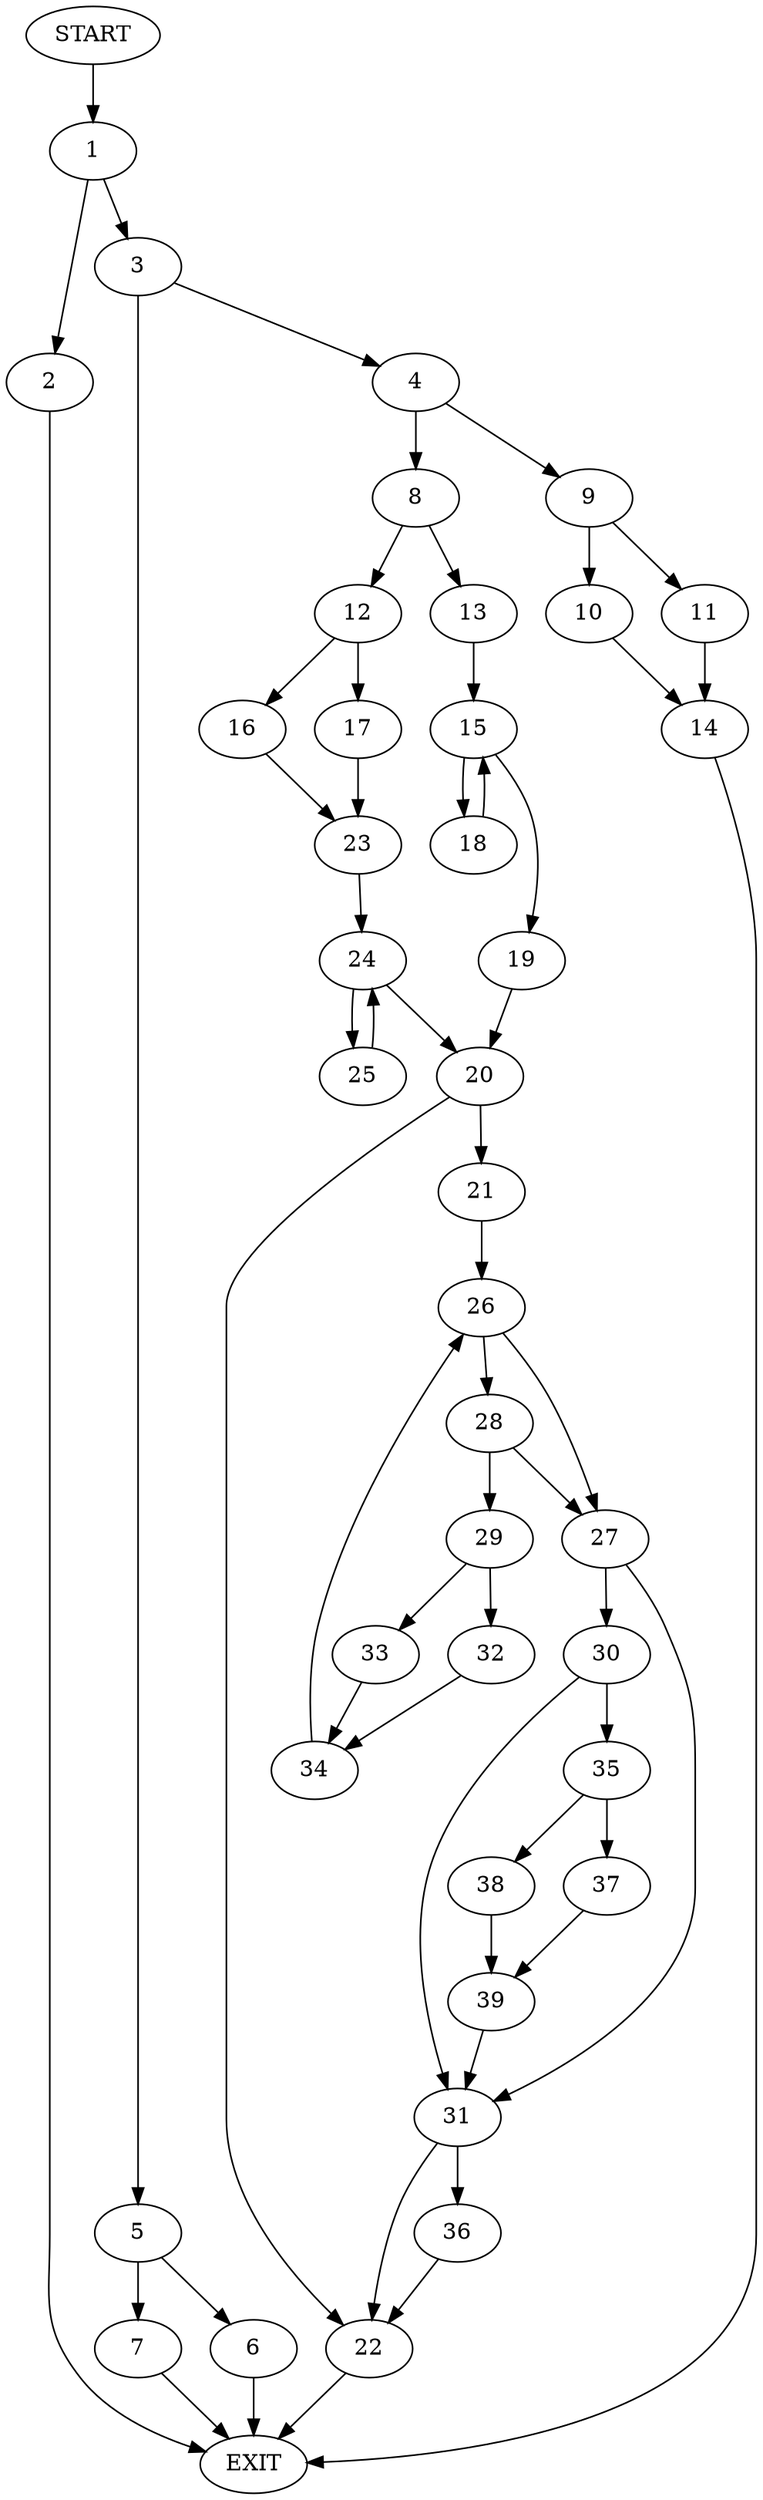 digraph {
0 [label="START"]
40 [label="EXIT"]
0 -> 1
1 -> 2
1 -> 3
2 -> 40
3 -> 4
3 -> 5
5 -> 6
5 -> 7
4 -> 8
4 -> 9
7 -> 40
6 -> 40
9 -> 10
9 -> 11
8 -> 12
8 -> 13
11 -> 14
10 -> 14
14 -> 40
13 -> 15
12 -> 16
12 -> 17
15 -> 18
15 -> 19
18 -> 15
19 -> 20
20 -> 21
20 -> 22
17 -> 23
16 -> 23
23 -> 24
24 -> 25
24 -> 20
25 -> 24
21 -> 26
22 -> 40
26 -> 27
26 -> 28
28 -> 27
28 -> 29
27 -> 30
27 -> 31
29 -> 32
29 -> 33
32 -> 34
33 -> 34
34 -> 26
30 -> 35
30 -> 31
31 -> 36
31 -> 22
35 -> 37
35 -> 38
37 -> 39
38 -> 39
39 -> 31
36 -> 22
}
